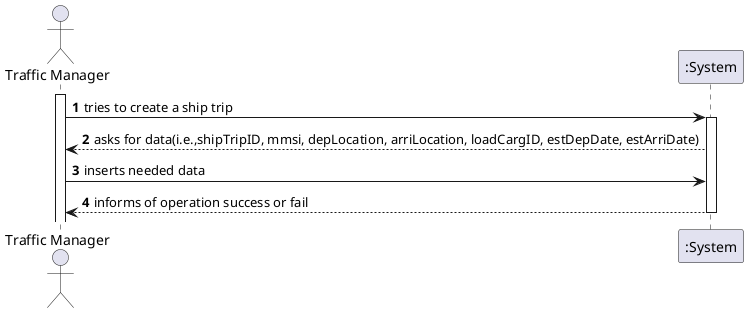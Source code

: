 @startuml
'https://plantuml.com/sequence-diagram

autonumber
actor "Traffic Manager" as SC

activate SC
SC-> ":System" : tries to create a ship trip
activate ":System"
":System" --> SC : asks for data(i.e.,shipTripID, mmsi, depLocation, arriLocation, loadCargID, estDepDate, estArriDate)
SC-> ":System" : inserts needed data
":System" --> SC : informs of operation success or fail

deactivate ":System"

@enduml
